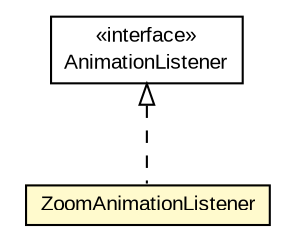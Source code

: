 #!/usr/local/bin/dot
#
# Class diagram 
# Generated by UMLGraph version R5_6-24-gf6e263 (http://www.umlgraph.org/)
#

digraph G {
	edge [fontname="arial",fontsize=10,labelfontname="arial",labelfontsize=10];
	node [fontname="arial",fontsize=10,shape=plaintext];
	nodesep=0.25;
	ranksep=0.5;
	// org.osmdroid.views.MapController.ZoomAnimationListener
	c26170 [label=<<table title="org.osmdroid.views.MapController.ZoomAnimationListener" border="0" cellborder="1" cellspacing="0" cellpadding="2" port="p" bgcolor="lemonChiffon" href="./MapController.ZoomAnimationListener.html">
		<tr><td><table border="0" cellspacing="0" cellpadding="1">
<tr><td align="center" balign="center"> ZoomAnimationListener </td></tr>
		</table></td></tr>
		</table>>, URL="./MapController.ZoomAnimationListener.html", fontname="arial", fontcolor="black", fontsize=10.0];
	//org.osmdroid.views.MapController.ZoomAnimationListener implements android.view.animation.Animation.AnimationListener
	c26260:p -> c26170:p [dir=back,arrowtail=empty,style=dashed];
	// android.view.animation.Animation.AnimationListener
	c26260 [label=<<table title="android.view.animation.Animation.AnimationListener" border="0" cellborder="1" cellspacing="0" cellpadding="2" port="p" href="http://java.sun.com/j2se/1.4.2/docs/api/android/view/animation/Animation/AnimationListener.html">
		<tr><td><table border="0" cellspacing="0" cellpadding="1">
<tr><td align="center" balign="center"> &#171;interface&#187; </td></tr>
<tr><td align="center" balign="center"> AnimationListener </td></tr>
		</table></td></tr>
		</table>>, URL="http://java.sun.com/j2se/1.4.2/docs/api/android/view/animation/Animation/AnimationListener.html", fontname="arial", fontcolor="black", fontsize=10.0];
}

